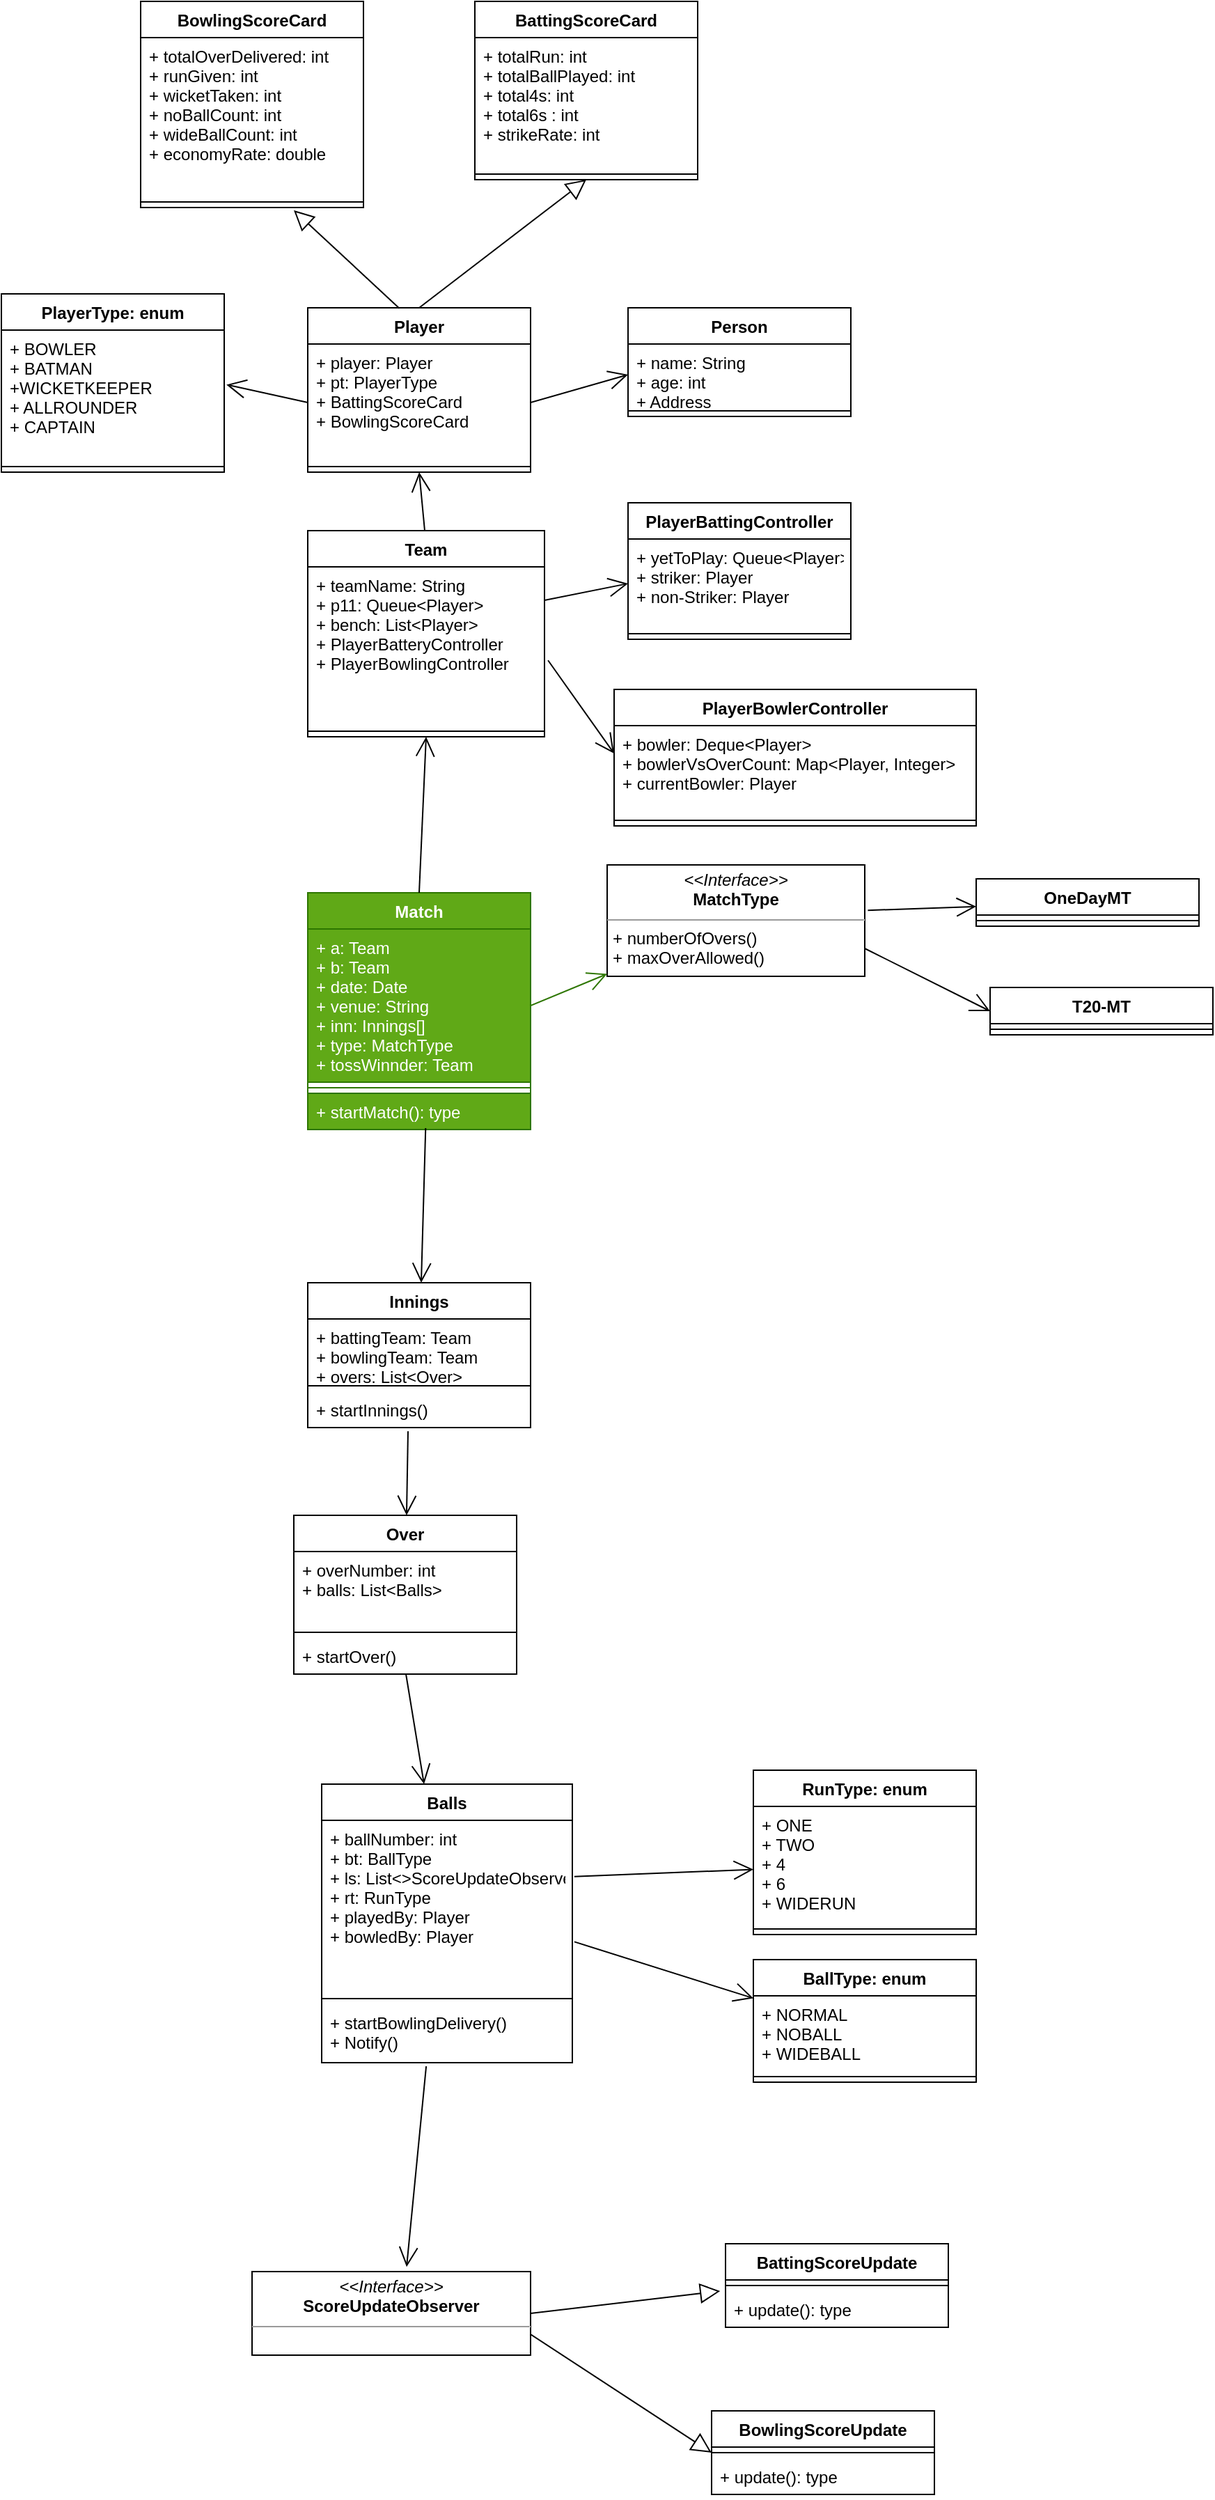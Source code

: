 <mxfile>
    <diagram id="3s8jXQNgqHNk8pgpwBl6" name="Page-1">
        <mxGraphModel dx="814" dy="1993" grid="1" gridSize="10" guides="1" tooltips="1" connect="1" arrows="1" fold="1" page="1" pageScale="1" pageWidth="827" pageHeight="1169" math="0" shadow="0">
            <root>
                <mxCell id="0"/>
                <mxCell id="1" parent="0"/>
                <mxCell id="98" value="BattingScoreUpdate" style="swimlane;fontStyle=1;align=center;verticalAlign=top;childLayout=stackLayout;horizontal=1;startSize=26;horizontalStack=0;resizeParent=1;resizeParentMax=0;resizeLast=0;collapsible=1;marginBottom=0;" parent="1" vertex="1">
                    <mxGeometry x="570" y="1540" width="160" height="60" as="geometry"/>
                </mxCell>
                <mxCell id="100" value="" style="line;strokeWidth=1;fillColor=none;align=left;verticalAlign=middle;spacingTop=-1;spacingLeft=3;spacingRight=3;rotatable=0;labelPosition=right;points=[];portConstraint=eastwest;strokeColor=inherit;" parent="98" vertex="1">
                    <mxGeometry y="26" width="160" height="8" as="geometry"/>
                </mxCell>
                <mxCell id="101" value="+ update(): type" style="text;strokeColor=none;fillColor=none;align=left;verticalAlign=top;spacingLeft=4;spacingRight=4;overflow=hidden;rotatable=0;points=[[0,0.5],[1,0.5]];portConstraint=eastwest;" parent="98" vertex="1">
                    <mxGeometry y="34" width="160" height="26" as="geometry"/>
                </mxCell>
                <mxCell id="102" value="BallType: enum" style="swimlane;fontStyle=1;align=center;verticalAlign=top;childLayout=stackLayout;horizontal=1;startSize=26;horizontalStack=0;resizeParent=1;resizeParentMax=0;resizeLast=0;collapsible=1;marginBottom=0;" parent="1" vertex="1">
                    <mxGeometry x="590" y="1336" width="160" height="88" as="geometry"/>
                </mxCell>
                <mxCell id="103" value="+ NORMAL&#10;+ NOBALL&#10;+ WIDEBALL&#10;" style="text;strokeColor=none;fillColor=none;align=left;verticalAlign=top;spacingLeft=4;spacingRight=4;overflow=hidden;rotatable=0;points=[[0,0.5],[1,0.5]];portConstraint=eastwest;" parent="102" vertex="1">
                    <mxGeometry y="26" width="160" height="54" as="geometry"/>
                </mxCell>
                <mxCell id="104" value="" style="line;strokeWidth=1;fillColor=none;align=left;verticalAlign=middle;spacingTop=-1;spacingLeft=3;spacingRight=3;rotatable=0;labelPosition=right;points=[];portConstraint=eastwest;strokeColor=inherit;" parent="102" vertex="1">
                    <mxGeometry y="80" width="160" height="8" as="geometry"/>
                </mxCell>
                <mxCell id="106" value="RunType: enum" style="swimlane;fontStyle=1;align=center;verticalAlign=top;childLayout=stackLayout;horizontal=1;startSize=26;horizontalStack=0;resizeParent=1;resizeParentMax=0;resizeLast=0;collapsible=1;marginBottom=0;" parent="1" vertex="1">
                    <mxGeometry x="590" y="1200" width="160" height="118" as="geometry"/>
                </mxCell>
                <mxCell id="107" value="+ ONE&#10;+ TWO&#10;+ 4&#10;+ 6&#10;+ WIDERUN" style="text;strokeColor=none;fillColor=none;align=left;verticalAlign=top;spacingLeft=4;spacingRight=4;overflow=hidden;rotatable=0;points=[[0,0.5],[1,0.5]];portConstraint=eastwest;" parent="106" vertex="1">
                    <mxGeometry y="26" width="160" height="84" as="geometry"/>
                </mxCell>
                <mxCell id="108" value="" style="line;strokeWidth=1;fillColor=none;align=left;verticalAlign=middle;spacingTop=-1;spacingLeft=3;spacingRight=3;rotatable=0;labelPosition=right;points=[];portConstraint=eastwest;strokeColor=inherit;" parent="106" vertex="1">
                    <mxGeometry y="110" width="160" height="8" as="geometry"/>
                </mxCell>
                <mxCell id="110" value="Balls" style="swimlane;fontStyle=1;align=center;verticalAlign=top;childLayout=stackLayout;horizontal=1;startSize=26;horizontalStack=0;resizeParent=1;resizeParentMax=0;resizeLast=0;collapsible=1;marginBottom=0;" parent="1" vertex="1">
                    <mxGeometry x="280" y="1210" width="180" height="200" as="geometry"/>
                </mxCell>
                <mxCell id="111" value="+ ballNumber: int&#10;+ bt: BallType&#10;+ ls: List&lt;&gt;ScoreUpdateObserver&gt;&#10;+ rt: RunType&#10;+ playedBy: Player&#10;+ bowledBy: Player" style="text;strokeColor=none;fillColor=none;align=left;verticalAlign=top;spacingLeft=4;spacingRight=4;overflow=hidden;rotatable=0;points=[[0,0.5],[1,0.5]];portConstraint=eastwest;" parent="110" vertex="1">
                    <mxGeometry y="26" width="180" height="124" as="geometry"/>
                </mxCell>
                <mxCell id="112" value="" style="line;strokeWidth=1;fillColor=none;align=left;verticalAlign=middle;spacingTop=-1;spacingLeft=3;spacingRight=3;rotatable=0;labelPosition=right;points=[];portConstraint=eastwest;strokeColor=inherit;" parent="110" vertex="1">
                    <mxGeometry y="150" width="180" height="8" as="geometry"/>
                </mxCell>
                <mxCell id="113" value="+ startBowlingDelivery()&#10;+ Notify()" style="text;strokeColor=none;fillColor=none;align=left;verticalAlign=top;spacingLeft=4;spacingRight=4;overflow=hidden;rotatable=0;points=[[0,0.5],[1,0.5]];portConstraint=eastwest;" parent="110" vertex="1">
                    <mxGeometry y="158" width="180" height="42" as="geometry"/>
                </mxCell>
                <mxCell id="114" value="Over" style="swimlane;fontStyle=1;align=center;verticalAlign=top;childLayout=stackLayout;horizontal=1;startSize=26;horizontalStack=0;resizeParent=1;resizeParentMax=0;resizeLast=0;collapsible=1;marginBottom=0;" parent="1" vertex="1">
                    <mxGeometry x="260" y="1017" width="160" height="114" as="geometry"/>
                </mxCell>
                <mxCell id="115" value="+ overNumber: int&#10;+ balls: List&lt;Balls&gt;" style="text;strokeColor=none;fillColor=none;align=left;verticalAlign=top;spacingLeft=4;spacingRight=4;overflow=hidden;rotatable=0;points=[[0,0.5],[1,0.5]];portConstraint=eastwest;" parent="114" vertex="1">
                    <mxGeometry y="26" width="160" height="54" as="geometry"/>
                </mxCell>
                <mxCell id="116" value="" style="line;strokeWidth=1;fillColor=none;align=left;verticalAlign=middle;spacingTop=-1;spacingLeft=3;spacingRight=3;rotatable=0;labelPosition=right;points=[];portConstraint=eastwest;strokeColor=inherit;" parent="114" vertex="1">
                    <mxGeometry y="80" width="160" height="8" as="geometry"/>
                </mxCell>
                <mxCell id="117" value="+ startOver()" style="text;strokeColor=none;fillColor=none;align=left;verticalAlign=top;spacingLeft=4;spacingRight=4;overflow=hidden;rotatable=0;points=[[0,0.5],[1,0.5]];portConstraint=eastwest;" parent="114" vertex="1">
                    <mxGeometry y="88" width="160" height="26" as="geometry"/>
                </mxCell>
                <mxCell id="118" value="Innings" style="swimlane;fontStyle=1;align=center;verticalAlign=top;childLayout=stackLayout;horizontal=1;startSize=26;horizontalStack=0;resizeParent=1;resizeParentMax=0;resizeLast=0;collapsible=1;marginBottom=0;" parent="1" vertex="1">
                    <mxGeometry x="270" y="850" width="160" height="104" as="geometry"/>
                </mxCell>
                <mxCell id="119" value="+ battingTeam: Team&#10;+ bowlingTeam: Team&#10;+ overs: List&lt;Over&gt;" style="text;strokeColor=none;fillColor=none;align=left;verticalAlign=top;spacingLeft=4;spacingRight=4;overflow=hidden;rotatable=0;points=[[0,0.5],[1,0.5]];portConstraint=eastwest;" parent="118" vertex="1">
                    <mxGeometry y="26" width="160" height="44" as="geometry"/>
                </mxCell>
                <mxCell id="120" value="" style="line;strokeWidth=1;fillColor=none;align=left;verticalAlign=middle;spacingTop=-1;spacingLeft=3;spacingRight=3;rotatable=0;labelPosition=right;points=[];portConstraint=eastwest;strokeColor=inherit;" parent="118" vertex="1">
                    <mxGeometry y="70" width="160" height="8" as="geometry"/>
                </mxCell>
                <mxCell id="121" value="+ startInnings()" style="text;strokeColor=none;fillColor=none;align=left;verticalAlign=top;spacingLeft=4;spacingRight=4;overflow=hidden;rotatable=0;points=[[0,0.5],[1,0.5]];portConstraint=eastwest;" parent="118" vertex="1">
                    <mxGeometry y="78" width="160" height="26" as="geometry"/>
                </mxCell>
                <mxCell id="126" value="T20-MT" style="swimlane;fontStyle=1;align=center;verticalAlign=top;childLayout=stackLayout;horizontal=1;startSize=26;horizontalStack=0;resizeParent=1;resizeParentMax=0;resizeLast=0;collapsible=1;marginBottom=0;" parent="1" vertex="1">
                    <mxGeometry x="760" y="638" width="160" height="34" as="geometry"/>
                </mxCell>
                <mxCell id="128" value="" style="line;strokeWidth=1;fillColor=none;align=left;verticalAlign=middle;spacingTop=-1;spacingLeft=3;spacingRight=3;rotatable=0;labelPosition=right;points=[];portConstraint=eastwest;strokeColor=inherit;" parent="126" vertex="1">
                    <mxGeometry y="26" width="160" height="8" as="geometry"/>
                </mxCell>
                <mxCell id="130" value="OneDayMT" style="swimlane;fontStyle=1;align=center;verticalAlign=top;childLayout=stackLayout;horizontal=1;startSize=26;horizontalStack=0;resizeParent=1;resizeParentMax=0;resizeLast=0;collapsible=1;marginBottom=0;" parent="1" vertex="1">
                    <mxGeometry x="750" y="560" width="160" height="34" as="geometry"/>
                </mxCell>
                <mxCell id="132" value="" style="line;strokeWidth=1;fillColor=none;align=left;verticalAlign=middle;spacingTop=-1;spacingLeft=3;spacingRight=3;rotatable=0;labelPosition=right;points=[];portConstraint=eastwest;strokeColor=inherit;" parent="130" vertex="1">
                    <mxGeometry y="26" width="160" height="8" as="geometry"/>
                </mxCell>
                <mxCell id="138" value="Match" style="swimlane;fontStyle=1;align=center;verticalAlign=top;childLayout=stackLayout;horizontal=1;startSize=26;horizontalStack=0;resizeParent=1;resizeParentMax=0;resizeLast=0;collapsible=1;marginBottom=0;fillColor=#60a917;fontColor=#ffffff;strokeColor=#2D7600;" parent="1" vertex="1">
                    <mxGeometry x="270" y="570" width="160" height="170" as="geometry"/>
                </mxCell>
                <mxCell id="139" value="+ a: Team&#10;+ b: Team&#10;+ date: Date&#10;+ venue: String&#10;+ inn: Innings[]&#10;+ type: MatchType&#10;+ tossWinnder: Team" style="text;strokeColor=#2D7600;fillColor=#60a917;align=left;verticalAlign=top;spacingLeft=4;spacingRight=4;overflow=hidden;rotatable=0;points=[[0,0.5],[1,0.5]];portConstraint=eastwest;fontColor=#ffffff;" parent="138" vertex="1">
                    <mxGeometry y="26" width="160" height="110" as="geometry"/>
                </mxCell>
                <mxCell id="140" value="" style="line;strokeWidth=1;fillColor=#60a917;align=left;verticalAlign=middle;spacingTop=-1;spacingLeft=3;spacingRight=3;rotatable=0;labelPosition=right;points=[];portConstraint=eastwest;strokeColor=#2D7600;fontColor=#ffffff;" parent="138" vertex="1">
                    <mxGeometry y="136" width="160" height="8" as="geometry"/>
                </mxCell>
                <mxCell id="141" value="+ startMatch(): type" style="text;strokeColor=#2D7600;fillColor=#60a917;align=left;verticalAlign=top;spacingLeft=4;spacingRight=4;overflow=hidden;rotatable=0;points=[[0,0.5],[1,0.5]];portConstraint=eastwest;fontColor=#ffffff;" parent="138" vertex="1">
                    <mxGeometry y="144" width="160" height="26" as="geometry"/>
                </mxCell>
                <mxCell id="142" value="PlayerBowlerController" style="swimlane;fontStyle=1;align=center;verticalAlign=top;childLayout=stackLayout;horizontal=1;startSize=26;horizontalStack=0;resizeParent=1;resizeParentMax=0;resizeLast=0;collapsible=1;marginBottom=0;" parent="1" vertex="1">
                    <mxGeometry x="490" y="424" width="260" height="98" as="geometry"/>
                </mxCell>
                <mxCell id="143" value="+ bowler: Deque&lt;Player&gt;&#10;+ bowlerVsOverCount: Map&lt;Player, Integer&gt;&#10;+ currentBowler: Player" style="text;strokeColor=none;fillColor=none;align=left;verticalAlign=top;spacingLeft=4;spacingRight=4;overflow=hidden;rotatable=0;points=[[0,0.5],[1,0.5]];portConstraint=eastwest;" parent="142" vertex="1">
                    <mxGeometry y="26" width="260" height="64" as="geometry"/>
                </mxCell>
                <mxCell id="144" value="" style="line;strokeWidth=1;fillColor=none;align=left;verticalAlign=middle;spacingTop=-1;spacingLeft=3;spacingRight=3;rotatable=0;labelPosition=right;points=[];portConstraint=eastwest;strokeColor=inherit;" parent="142" vertex="1">
                    <mxGeometry y="90" width="260" height="8" as="geometry"/>
                </mxCell>
                <mxCell id="146" value="PlayerBattingController" style="swimlane;fontStyle=1;align=center;verticalAlign=top;childLayout=stackLayout;horizontal=1;startSize=26;horizontalStack=0;resizeParent=1;resizeParentMax=0;resizeLast=0;collapsible=1;marginBottom=0;" parent="1" vertex="1">
                    <mxGeometry x="500" y="290" width="160" height="98" as="geometry"/>
                </mxCell>
                <mxCell id="147" value="+ yetToPlay: Queue&lt;Player&gt;&#10;+ striker: Player&#10;+ non-Striker: Player" style="text;strokeColor=none;fillColor=none;align=left;verticalAlign=top;spacingLeft=4;spacingRight=4;overflow=hidden;rotatable=0;points=[[0,0.5],[1,0.5]];portConstraint=eastwest;" parent="146" vertex="1">
                    <mxGeometry y="26" width="160" height="64" as="geometry"/>
                </mxCell>
                <mxCell id="148" value="" style="line;strokeWidth=1;fillColor=none;align=left;verticalAlign=middle;spacingTop=-1;spacingLeft=3;spacingRight=3;rotatable=0;labelPosition=right;points=[];portConstraint=eastwest;strokeColor=inherit;" parent="146" vertex="1">
                    <mxGeometry y="90" width="160" height="8" as="geometry"/>
                </mxCell>
                <mxCell id="150" value="Team" style="swimlane;fontStyle=1;align=center;verticalAlign=top;childLayout=stackLayout;horizontal=1;startSize=26;horizontalStack=0;resizeParent=1;resizeParentMax=0;resizeLast=0;collapsible=1;marginBottom=0;" parent="1" vertex="1">
                    <mxGeometry x="270" y="310" width="170" height="148" as="geometry"/>
                </mxCell>
                <mxCell id="186" value="" style="endArrow=open;endFill=1;endSize=12;html=1;exitX=1;exitY=0.5;exitDx=0;exitDy=0;entryX=0.5;entryY=1;entryDx=0;entryDy=0;" edge="1" parent="150" target="162">
                    <mxGeometry width="160" relative="1" as="geometry">
                        <mxPoint x="84" as="sourcePoint"/>
                        <mxPoint x="144" y="-12" as="targetPoint"/>
                    </mxGeometry>
                </mxCell>
                <mxCell id="151" value="+ teamName: String&#10;+ p11: Queue&lt;Player&gt;&#10;+ bench: List&lt;Player&gt;&#10;+ PlayerBatteryController&#10;+ PlayerBowlingController" style="text;strokeColor=none;fillColor=none;align=left;verticalAlign=top;spacingLeft=4;spacingRight=4;overflow=hidden;rotatable=0;points=[[0,0.5],[1,0.5]];portConstraint=eastwest;" parent="150" vertex="1">
                    <mxGeometry y="26" width="170" height="114" as="geometry"/>
                </mxCell>
                <mxCell id="152" value="" style="line;strokeWidth=1;fillColor=none;align=left;verticalAlign=middle;spacingTop=-1;spacingLeft=3;spacingRight=3;rotatable=0;labelPosition=right;points=[];portConstraint=eastwest;strokeColor=inherit;" parent="150" vertex="1">
                    <mxGeometry y="140" width="170" height="8" as="geometry"/>
                </mxCell>
                <mxCell id="154" value="Person" style="swimlane;fontStyle=1;align=center;verticalAlign=top;childLayout=stackLayout;horizontal=1;startSize=26;horizontalStack=0;resizeParent=1;resizeParentMax=0;resizeLast=0;collapsible=1;marginBottom=0;" parent="1" vertex="1">
                    <mxGeometry x="500" y="150" width="160" height="78" as="geometry"/>
                </mxCell>
                <mxCell id="155" value="+ name: String&#10;+ age: int&#10;+ Address " style="text;strokeColor=none;fillColor=none;align=left;verticalAlign=top;spacingLeft=4;spacingRight=4;overflow=hidden;rotatable=0;points=[[0,0.5],[1,0.5]];portConstraint=eastwest;" parent="154" vertex="1">
                    <mxGeometry y="26" width="160" height="44" as="geometry"/>
                </mxCell>
                <mxCell id="156" value="" style="line;strokeWidth=1;fillColor=none;align=left;verticalAlign=middle;spacingTop=-1;spacingLeft=3;spacingRight=3;rotatable=0;labelPosition=right;points=[];portConstraint=eastwest;strokeColor=inherit;" parent="154" vertex="1">
                    <mxGeometry y="70" width="160" height="8" as="geometry"/>
                </mxCell>
                <mxCell id="158" value="PlayerType: enum" style="swimlane;fontStyle=1;align=center;verticalAlign=top;childLayout=stackLayout;horizontal=1;startSize=26;horizontalStack=0;resizeParent=1;resizeParentMax=0;resizeLast=0;collapsible=1;marginBottom=0;" parent="1" vertex="1">
                    <mxGeometry x="50" y="140" width="160" height="128" as="geometry"/>
                </mxCell>
                <mxCell id="159" value="+ BOWLER&#10;+ BATMAN&#10;+WICKETKEEPER&#10;+ ALLROUNDER&#10;+ CAPTAIN" style="text;strokeColor=none;fillColor=none;align=left;verticalAlign=top;spacingLeft=4;spacingRight=4;overflow=hidden;rotatable=0;points=[[0,0.5],[1,0.5]];portConstraint=eastwest;" parent="158" vertex="1">
                    <mxGeometry y="26" width="160" height="94" as="geometry"/>
                </mxCell>
                <mxCell id="160" value="" style="line;strokeWidth=1;fillColor=none;align=left;verticalAlign=middle;spacingTop=-1;spacingLeft=3;spacingRight=3;rotatable=0;labelPosition=right;points=[];portConstraint=eastwest;strokeColor=inherit;" parent="158" vertex="1">
                    <mxGeometry y="120" width="160" height="8" as="geometry"/>
                </mxCell>
                <mxCell id="162" value="Player" style="swimlane;fontStyle=1;align=center;verticalAlign=top;childLayout=stackLayout;horizontal=1;startSize=26;horizontalStack=0;resizeParent=1;resizeParentMax=0;resizeLast=0;collapsible=1;marginBottom=0;" parent="1" vertex="1">
                    <mxGeometry x="270" y="150" width="160" height="118" as="geometry"/>
                </mxCell>
                <mxCell id="163" value="+ player: Player&#10;+ pt: PlayerType&#10;+ BattingScoreCard&#10;+ BowlingScoreCard" style="text;strokeColor=none;fillColor=none;align=left;verticalAlign=top;spacingLeft=4;spacingRight=4;overflow=hidden;rotatable=0;points=[[0,0.5],[1,0.5]];portConstraint=eastwest;" parent="162" vertex="1">
                    <mxGeometry y="26" width="160" height="84" as="geometry"/>
                </mxCell>
                <mxCell id="164" value="" style="line;strokeWidth=1;fillColor=none;align=left;verticalAlign=middle;spacingTop=-1;spacingLeft=3;spacingRight=3;rotatable=0;labelPosition=right;points=[];portConstraint=eastwest;strokeColor=inherit;" parent="162" vertex="1">
                    <mxGeometry y="110" width="160" height="8" as="geometry"/>
                </mxCell>
                <mxCell id="166" value="BattingScoreCard" style="swimlane;fontStyle=1;align=center;verticalAlign=top;childLayout=stackLayout;horizontal=1;startSize=26;horizontalStack=0;resizeParent=1;resizeParentMax=0;resizeLast=0;collapsible=1;marginBottom=0;" parent="1" vertex="1">
                    <mxGeometry x="390" y="-70" width="160" height="128" as="geometry"/>
                </mxCell>
                <mxCell id="167" value="+ totalRun: int&#10;+ totalBallPlayed: int&#10;+ total4s: int &#10;+ total6s : int&#10;+ strikeRate: int" style="text;strokeColor=none;fillColor=none;align=left;verticalAlign=top;spacingLeft=4;spacingRight=4;overflow=hidden;rotatable=0;points=[[0,0.5],[1,0.5]];portConstraint=eastwest;" parent="166" vertex="1">
                    <mxGeometry y="26" width="160" height="94" as="geometry"/>
                </mxCell>
                <mxCell id="168" value="" style="line;strokeWidth=1;fillColor=none;align=left;verticalAlign=middle;spacingTop=-1;spacingLeft=3;spacingRight=3;rotatable=0;labelPosition=right;points=[];portConstraint=eastwest;strokeColor=inherit;" parent="166" vertex="1">
                    <mxGeometry y="120" width="160" height="8" as="geometry"/>
                </mxCell>
                <mxCell id="170" value="BowlingScoreCard" style="swimlane;fontStyle=1;align=center;verticalAlign=top;childLayout=stackLayout;horizontal=1;startSize=26;horizontalStack=0;resizeParent=1;resizeParentMax=0;resizeLast=0;collapsible=1;marginBottom=0;" parent="1" vertex="1">
                    <mxGeometry x="150" y="-70" width="160" height="148" as="geometry"/>
                </mxCell>
                <mxCell id="171" value="+ totalOverDelivered: int&#10;+ runGiven: int&#10;+ wicketTaken: int&#10;+ noBallCount: int&#10;+ wideBallCount: int&#10;+ economyRate: double" style="text;strokeColor=none;fillColor=none;align=left;verticalAlign=top;spacingLeft=4;spacingRight=4;overflow=hidden;rotatable=0;points=[[0,0.5],[1,0.5]];portConstraint=eastwest;" parent="170" vertex="1">
                    <mxGeometry y="26" width="160" height="114" as="geometry"/>
                </mxCell>
                <mxCell id="172" value="" style="line;strokeWidth=1;fillColor=none;align=left;verticalAlign=middle;spacingTop=-1;spacingLeft=3;spacingRight=3;rotatable=0;labelPosition=right;points=[];portConstraint=eastwest;strokeColor=inherit;" parent="170" vertex="1">
                    <mxGeometry y="140" width="160" height="8" as="geometry"/>
                </mxCell>
                <mxCell id="173" value="&lt;p style=&quot;margin:0px;margin-top:4px;text-align:center;&quot;&gt;&lt;i&gt;&amp;lt;&amp;lt;Interface&amp;gt;&amp;gt;&lt;/i&gt;&lt;br&gt;&lt;b&gt;MatchType&lt;/b&gt;&lt;/p&gt;&lt;hr size=&quot;1&quot;&gt;&lt;p style=&quot;margin:0px;margin-left:4px;&quot;&gt;&lt;/p&gt;&lt;p style=&quot;margin:0px;margin-left:4px;&quot;&gt;+ numberOfOvers()&lt;br&gt;+ maxOverAllowed()&lt;/p&gt;" style="verticalAlign=top;align=left;overflow=fill;fontSize=12;fontFamily=Helvetica;html=1;" vertex="1" parent="1">
                    <mxGeometry x="485" y="550" width="185" height="80" as="geometry"/>
                </mxCell>
                <mxCell id="174" value="BowlingScoreUpdate" style="swimlane;fontStyle=1;align=center;verticalAlign=top;childLayout=stackLayout;horizontal=1;startSize=26;horizontalStack=0;resizeParent=1;resizeParentMax=0;resizeLast=0;collapsible=1;marginBottom=0;" vertex="1" parent="1">
                    <mxGeometry x="560" y="1660" width="160" height="60" as="geometry"/>
                </mxCell>
                <mxCell id="175" value="" style="line;strokeWidth=1;fillColor=none;align=left;verticalAlign=middle;spacingTop=-1;spacingLeft=3;spacingRight=3;rotatable=0;labelPosition=right;points=[];portConstraint=eastwest;strokeColor=inherit;" vertex="1" parent="174">
                    <mxGeometry y="26" width="160" height="8" as="geometry"/>
                </mxCell>
                <mxCell id="176" value="+ update(): type" style="text;strokeColor=none;fillColor=none;align=left;verticalAlign=top;spacingLeft=4;spacingRight=4;overflow=hidden;rotatable=0;points=[[0,0.5],[1,0.5]];portConstraint=eastwest;" vertex="1" parent="174">
                    <mxGeometry y="34" width="160" height="26" as="geometry"/>
                </mxCell>
                <mxCell id="177" value="&lt;p style=&quot;margin:0px;margin-top:4px;text-align:center;&quot;&gt;&lt;i&gt;&amp;lt;&amp;lt;Interface&amp;gt;&amp;gt;&lt;/i&gt;&lt;br&gt;&lt;b&gt;ScoreUpdateObserver&lt;/b&gt;&lt;/p&gt;&lt;hr size=&quot;1&quot;&gt;&lt;p style=&quot;margin:0px;margin-left:4px;&quot;&gt;&lt;/p&gt;&lt;p style=&quot;margin:0px;margin-left:4px;&quot;&gt;&lt;br&gt;&lt;/p&gt;" style="verticalAlign=top;align=left;overflow=fill;fontSize=12;fontFamily=Helvetica;html=1;" vertex="1" parent="1">
                    <mxGeometry x="230" y="1560" width="200" height="60" as="geometry"/>
                </mxCell>
                <mxCell id="178" value="" style="edgeStyle=none;html=1;endSize=12;endArrow=block;endFill=0;exitX=0.5;exitY=0;exitDx=0;exitDy=0;entryX=0.5;entryY=1;entryDx=0;entryDy=0;" edge="1" parent="1" source="162" target="166">
                    <mxGeometry width="160" relative="1" as="geometry">
                        <mxPoint x="360" y="-20" as="sourcePoint"/>
                        <mxPoint x="520" y="-20" as="targetPoint"/>
                    </mxGeometry>
                </mxCell>
                <mxCell id="179" value="" style="edgeStyle=none;html=1;endSize=12;endArrow=block;endFill=0;exitX=0.411;exitY=0.003;exitDx=0;exitDy=0;exitPerimeter=0;" edge="1" parent="1" source="162">
                    <mxGeometry width="160" relative="1" as="geometry">
                        <mxPoint x="250" y="140" as="sourcePoint"/>
                        <mxPoint x="260" y="80" as="targetPoint"/>
                    </mxGeometry>
                </mxCell>
                <mxCell id="180" value="" style="edgeStyle=none;html=1;endSize=12;endArrow=block;endFill=0;entryX=-0.024;entryY=0;entryDx=0;entryDy=0;entryPerimeter=0;exitX=1;exitY=0.5;exitDx=0;exitDy=0;" edge="1" parent="1" source="177" target="101">
                    <mxGeometry width="160" relative="1" as="geometry">
                        <mxPoint x="470" y="1540" as="sourcePoint"/>
                        <mxPoint x="630" y="1540" as="targetPoint"/>
                    </mxGeometry>
                </mxCell>
                <mxCell id="181" value="" style="edgeStyle=none;html=1;endSize=12;endArrow=block;endFill=0;entryX=0;entryY=0.5;entryDx=0;entryDy=0;exitX=1;exitY=0.75;exitDx=0;exitDy=0;" edge="1" parent="1" source="177" target="174">
                    <mxGeometry width="160" relative="1" as="geometry">
                        <mxPoint x="510" y="1480" as="sourcePoint"/>
                        <mxPoint x="586.16" y="1444" as="targetPoint"/>
                    </mxGeometry>
                </mxCell>
                <mxCell id="183" value="" style="endArrow=open;endFill=1;endSize=12;html=1;exitX=1;exitY=0.5;exitDx=0;exitDy=0;entryX=0;entryY=0.5;entryDx=0;entryDy=0;" edge="1" parent="1" source="163" target="155">
                    <mxGeometry width="160" relative="1" as="geometry">
                        <mxPoint x="440" y="220" as="sourcePoint"/>
                        <mxPoint x="550" y="220" as="targetPoint"/>
                    </mxGeometry>
                </mxCell>
                <mxCell id="184" value="" style="endArrow=open;endFill=1;endSize=12;html=1;exitX=1;exitY=0.5;exitDx=0;exitDy=0;entryX=0;entryY=0.5;entryDx=0;entryDy=0;" edge="1" parent="1" target="147">
                    <mxGeometry width="160" relative="1" as="geometry">
                        <mxPoint x="440" y="360" as="sourcePoint"/>
                        <mxPoint x="510" y="340" as="targetPoint"/>
                    </mxGeometry>
                </mxCell>
                <mxCell id="185" value="" style="endArrow=open;endFill=1;endSize=12;html=1;exitX=1.015;exitY=0.589;exitDx=0;exitDy=0;entryX=0;entryY=0.313;entryDx=0;entryDy=0;entryPerimeter=0;exitPerimeter=0;" edge="1" parent="1" source="151" target="143">
                    <mxGeometry width="160" relative="1" as="geometry">
                        <mxPoint x="450" y="370" as="sourcePoint"/>
                        <mxPoint x="510" y="358" as="targetPoint"/>
                    </mxGeometry>
                </mxCell>
                <mxCell id="187" value="" style="endArrow=open;endFill=1;endSize=12;html=1;exitX=0.5;exitY=0;exitDx=0;exitDy=0;entryX=0.5;entryY=1;entryDx=0;entryDy=0;" edge="1" parent="1" source="138" target="150">
                    <mxGeometry width="160" relative="1" as="geometry">
                        <mxPoint x="357" y="522" as="sourcePoint"/>
                        <mxPoint x="353" y="480" as="targetPoint"/>
                    </mxGeometry>
                </mxCell>
                <mxCell id="188" value="" style="endArrow=open;endFill=1;endSize=12;html=1;exitX=0.529;exitY=0.962;exitDx=0;exitDy=0;exitPerimeter=0;" edge="1" parent="1" source="141" target="118">
                    <mxGeometry width="160" relative="1" as="geometry">
                        <mxPoint x="360" y="580" as="sourcePoint"/>
                        <mxPoint x="365" y="468" as="targetPoint"/>
                    </mxGeometry>
                </mxCell>
                <mxCell id="189" value="" style="endArrow=open;endFill=1;endSize=12;html=1;exitX=1;exitY=0.5;exitDx=0;exitDy=0;fillColor=#60a917;strokeColor=#2D7600;" edge="1" parent="1" source="139" target="173">
                    <mxGeometry width="160" relative="1" as="geometry">
                        <mxPoint x="360" y="580" as="sourcePoint"/>
                        <mxPoint x="365" y="468" as="targetPoint"/>
                    </mxGeometry>
                </mxCell>
                <mxCell id="190" value="" style="endArrow=open;endFill=1;endSize=12;html=1;exitX=1;exitY=0.75;exitDx=0;exitDy=0;entryX=0;entryY=0.5;entryDx=0;entryDy=0;" edge="1" parent="1" source="173" target="126">
                    <mxGeometry width="160" relative="1" as="geometry">
                        <mxPoint x="440" y="661" as="sourcePoint"/>
                        <mxPoint x="495" y="638.254" as="targetPoint"/>
                    </mxGeometry>
                </mxCell>
                <mxCell id="191" value="" style="endArrow=open;endFill=1;endSize=12;html=1;exitX=1.012;exitY=0.408;exitDx=0;exitDy=0;exitPerimeter=0;" edge="1" parent="1" source="173" target="130">
                    <mxGeometry width="160" relative="1" as="geometry">
                        <mxPoint x="680" y="620" as="sourcePoint"/>
                        <mxPoint x="770" y="665" as="targetPoint"/>
                    </mxGeometry>
                </mxCell>
                <mxCell id="192" value="" style="endArrow=open;endFill=1;endSize=12;html=1;exitX=0.45;exitY=1.1;exitDx=0;exitDy=0;exitPerimeter=0;" edge="1" parent="1" source="121" target="114">
                    <mxGeometry width="160" relative="1" as="geometry">
                        <mxPoint x="473.16" y="960.002" as="sourcePoint"/>
                        <mxPoint x="470.0" y="1070.99" as="targetPoint"/>
                    </mxGeometry>
                </mxCell>
                <mxCell id="193" value="" style="endArrow=open;endFill=1;endSize=12;html=1;exitX=0.45;exitY=1.1;exitDx=0;exitDy=0;exitPerimeter=0;" edge="1" parent="1" target="110">
                    <mxGeometry width="160" relative="1" as="geometry">
                        <mxPoint x="340.51" y="1131" as="sourcePoint"/>
                        <mxPoint x="339.481" y="1191.4" as="targetPoint"/>
                    </mxGeometry>
                </mxCell>
                <mxCell id="195" value="" style="endArrow=open;endFill=1;endSize=12;html=1;exitX=0.417;exitY=1.062;exitDx=0;exitDy=0;exitPerimeter=0;entryX=0.555;entryY=-0.057;entryDx=0;entryDy=0;entryPerimeter=0;" edge="1" parent="1" source="113" target="177">
                    <mxGeometry width="160" relative="1" as="geometry">
                        <mxPoint x="343.49" y="1430" as="sourcePoint"/>
                        <mxPoint x="356.505" y="1509" as="targetPoint"/>
                    </mxGeometry>
                </mxCell>
                <mxCell id="196" value="" style="endArrow=open;endFill=1;endSize=12;html=1;exitX=0;exitY=0.5;exitDx=0;exitDy=0;entryX=1.01;entryY=0.417;entryDx=0;entryDy=0;entryPerimeter=0;" edge="1" parent="1" source="163" target="159">
                    <mxGeometry width="160" relative="1" as="geometry">
                        <mxPoint x="244" y="228" as="sourcePoint"/>
                        <mxPoint x="240" y="186" as="targetPoint"/>
                    </mxGeometry>
                </mxCell>
                <mxCell id="197" value="" style="endArrow=open;endFill=1;endSize=12;html=1;exitX=1.008;exitY=0.326;exitDx=0;exitDy=0;exitPerimeter=0;" edge="1" parent="1" source="111" target="107">
                    <mxGeometry width="160" relative="1" as="geometry">
                        <mxPoint x="520" y="1219.5" as="sourcePoint"/>
                        <mxPoint x="533.015" y="1298.5" as="targetPoint"/>
                    </mxGeometry>
                </mxCell>
                <mxCell id="198" value="" style="endArrow=open;endFill=1;endSize=12;html=1;exitX=1.008;exitY=0.326;exitDx=0;exitDy=0;exitPerimeter=0;" edge="1" parent="1" target="103">
                    <mxGeometry width="160" relative="1" as="geometry">
                        <mxPoint x="461.44" y="1323.194" as="sourcePoint"/>
                        <mxPoint x="590" y="1318.001" as="targetPoint"/>
                    </mxGeometry>
                </mxCell>
            </root>
        </mxGraphModel>
    </diagram>
</mxfile>